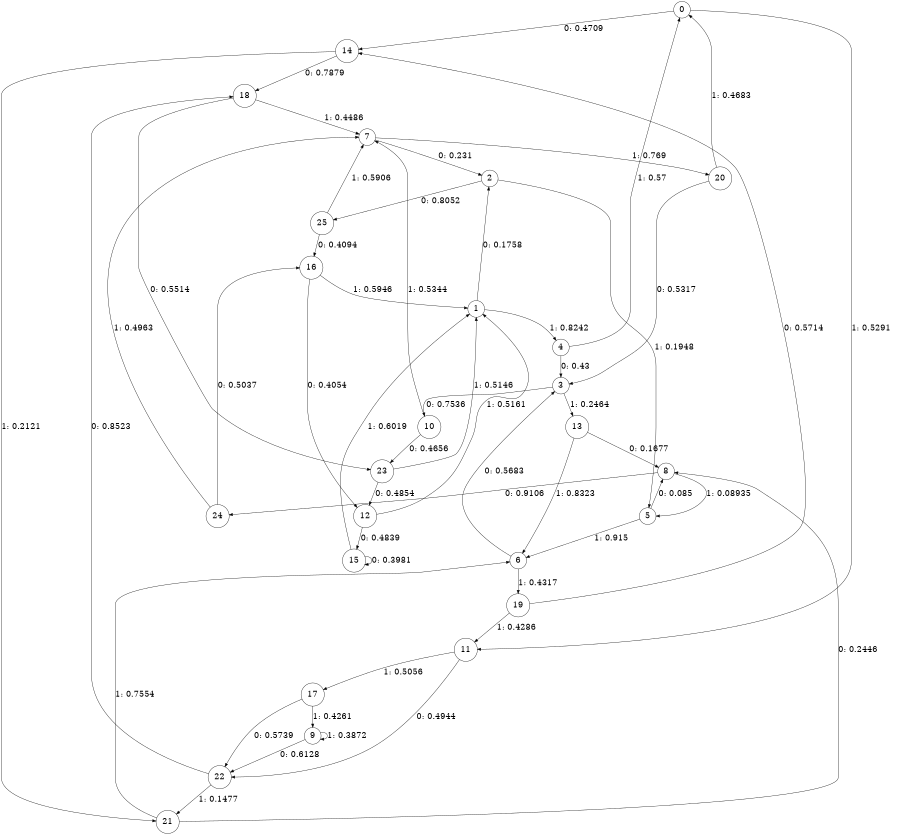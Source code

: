 digraph "ch12faceL8" {
size = "6,8.5";
ratio = "fill";
node [shape = circle];
node [fontsize = 24];
edge [fontsize = 24];
0 -> 14 [label = "0: 0.4709   "];
0 -> 11 [label = "1: 0.5291   "];
1 -> 2 [label = "0: 0.1758   "];
1 -> 4 [label = "1: 0.8242   "];
2 -> 25 [label = "0: 0.8052   "];
2 -> 5 [label = "1: 0.1948   "];
3 -> 10 [label = "0: 0.7536   "];
3 -> 13 [label = "1: 0.2464   "];
4 -> 3 [label = "0: 0.43     "];
4 -> 0 [label = "1: 0.57     "];
5 -> 8 [label = "0: 0.085    "];
5 -> 6 [label = "1: 0.915    "];
6 -> 3 [label = "0: 0.5683   "];
6 -> 19 [label = "1: 0.4317   "];
7 -> 2 [label = "0: 0.231    "];
7 -> 20 [label = "1: 0.769    "];
8 -> 24 [label = "0: 0.9106   "];
8 -> 5 [label = "1: 0.08935  "];
9 -> 22 [label = "0: 0.6128   "];
9 -> 9 [label = "1: 0.3872   "];
10 -> 23 [label = "0: 0.4656   "];
10 -> 7 [label = "1: 0.5344   "];
11 -> 22 [label = "0: 0.4944   "];
11 -> 17 [label = "1: 0.5056   "];
12 -> 15 [label = "0: 0.4839   "];
12 -> 1 [label = "1: 0.5161   "];
13 -> 8 [label = "0: 0.1677   "];
13 -> 6 [label = "1: 0.8323   "];
14 -> 18 [label = "0: 0.7879   "];
14 -> 21 [label = "1: 0.2121   "];
15 -> 15 [label = "0: 0.3981   "];
15 -> 1 [label = "1: 0.6019   "];
16 -> 12 [label = "0: 0.4054   "];
16 -> 1 [label = "1: 0.5946   "];
17 -> 22 [label = "0: 0.5739   "];
17 -> 9 [label = "1: 0.4261   "];
18 -> 23 [label = "0: 0.5514   "];
18 -> 7 [label = "1: 0.4486   "];
19 -> 14 [label = "0: 0.5714   "];
19 -> 11 [label = "1: 0.4286   "];
20 -> 3 [label = "0: 0.5317   "];
20 -> 0 [label = "1: 0.4683   "];
21 -> 8 [label = "0: 0.2446   "];
21 -> 6 [label = "1: 0.7554   "];
22 -> 18 [label = "0: 0.8523   "];
22 -> 21 [label = "1: 0.1477   "];
23 -> 12 [label = "0: 0.4854   "];
23 -> 1 [label = "1: 0.5146   "];
24 -> 16 [label = "0: 0.5037   "];
24 -> 7 [label = "1: 0.4963   "];
25 -> 16 [label = "0: 0.4094   "];
25 -> 7 [label = "1: 0.5906   "];
}